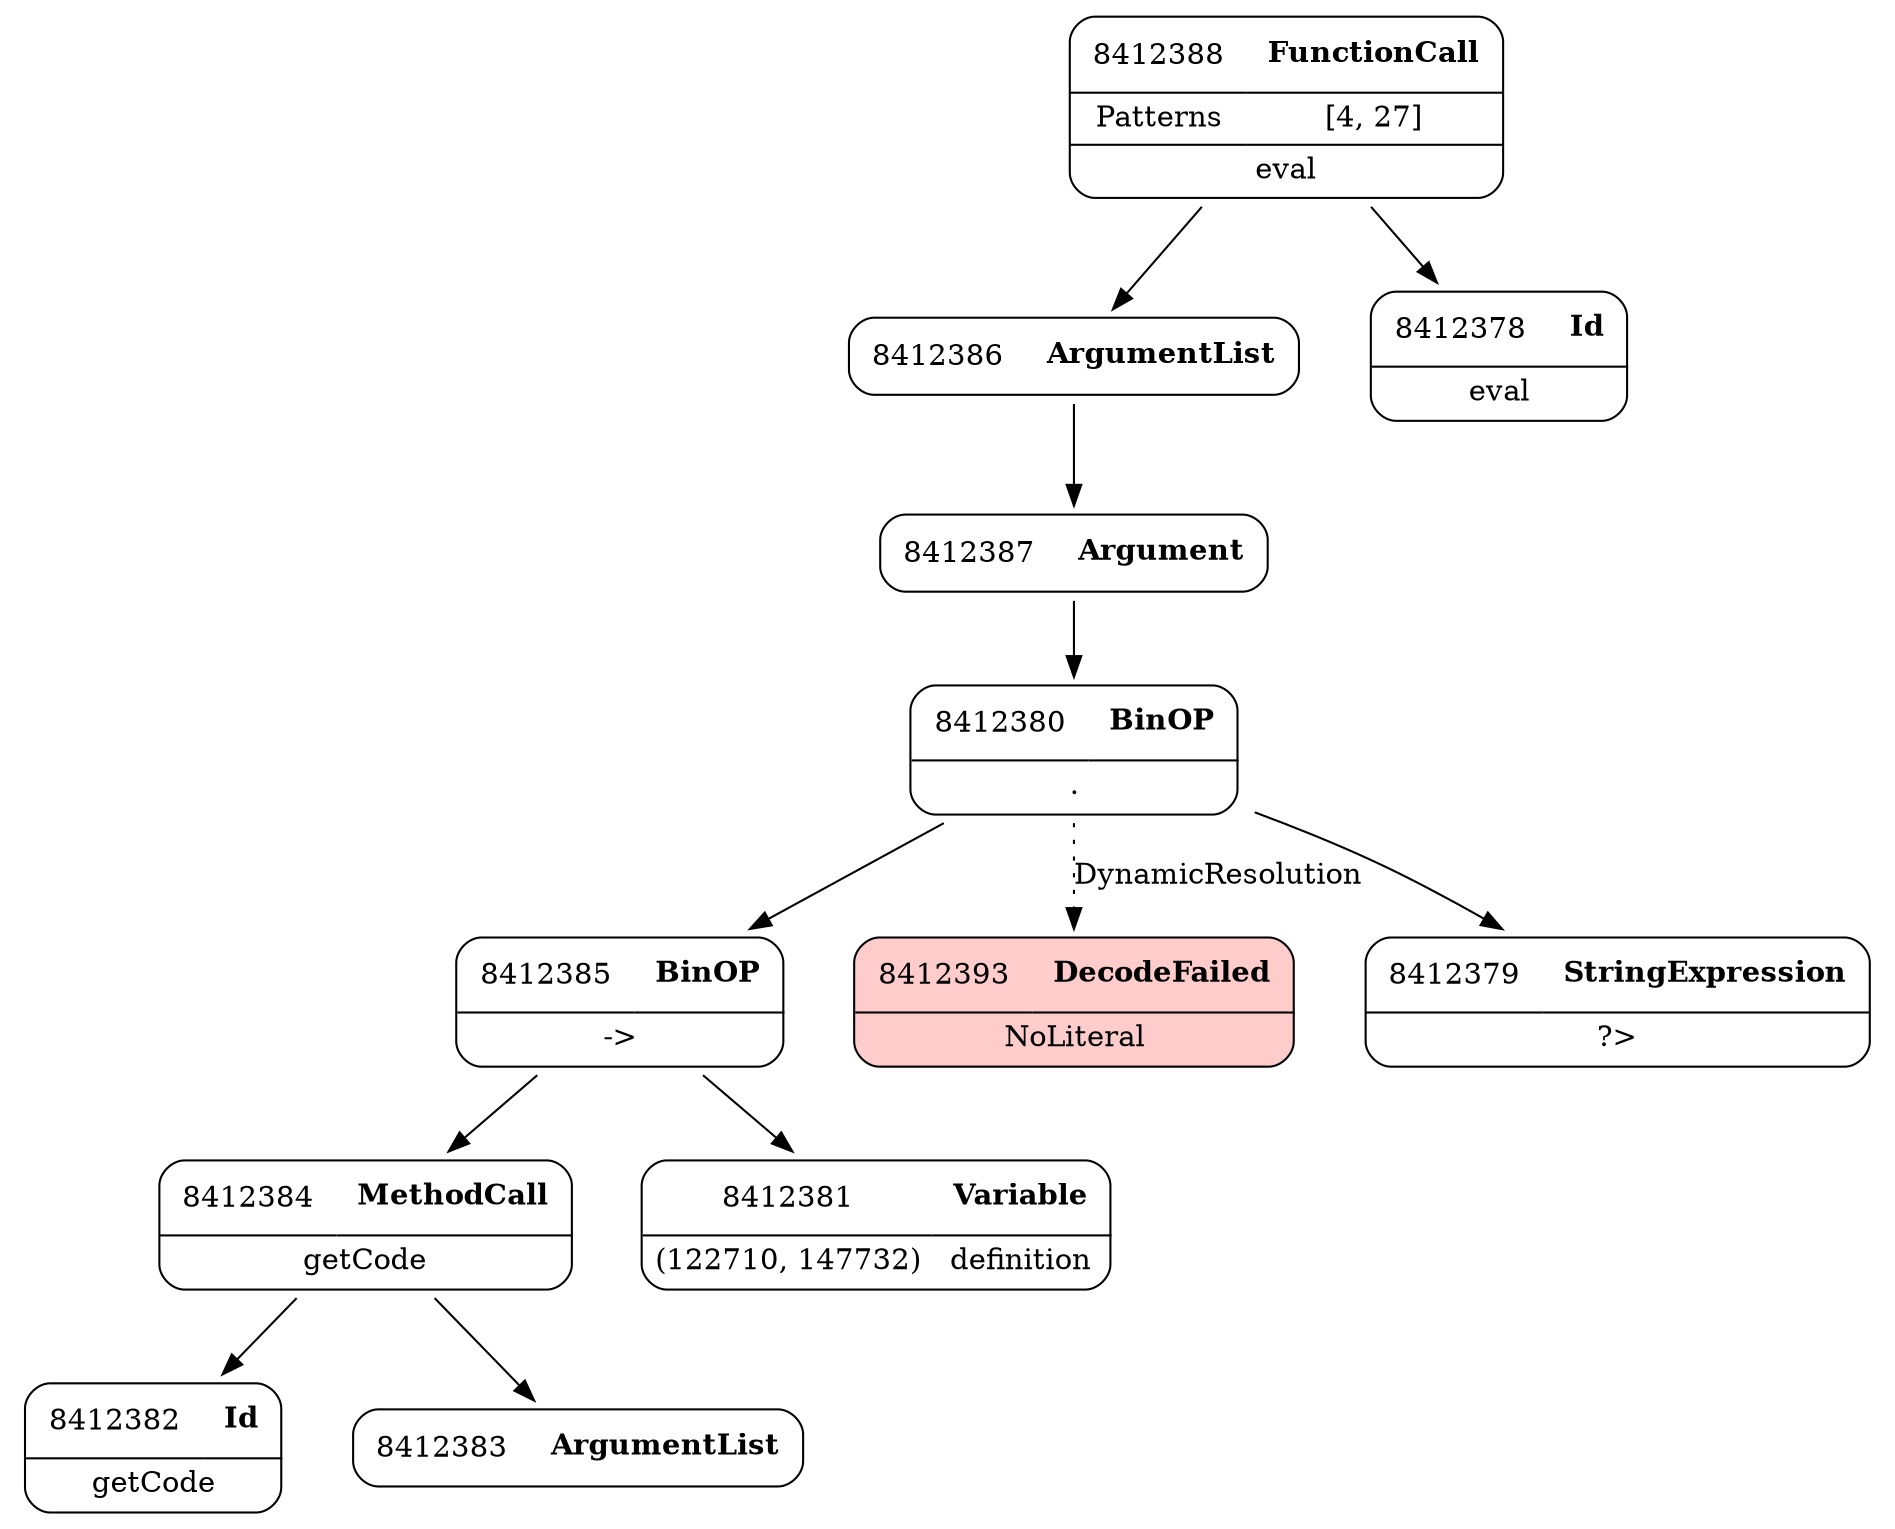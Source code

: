 digraph ast {
node [shape=none];
8412384 [label=<<TABLE border='1' cellspacing='0' cellpadding='10' style='rounded' ><TR><TD border='0'>8412384</TD><TD border='0'><B>MethodCall</B></TD></TR><HR/><TR><TD border='0' cellpadding='5' colspan='2'>getCode</TD></TR></TABLE>>];
8412384 -> 8412382 [weight=2];
8412384 -> 8412383 [weight=2];
8412385 [label=<<TABLE border='1' cellspacing='0' cellpadding='10' style='rounded' ><TR><TD border='0'>8412385</TD><TD border='0'><B>BinOP</B></TD></TR><HR/><TR><TD border='0' cellpadding='5' colspan='2'>-&gt;</TD></TR></TABLE>>];
8412385 -> 8412381 [weight=2];
8412385 -> 8412384 [weight=2];
8412386 [label=<<TABLE border='1' cellspacing='0' cellpadding='10' style='rounded' ><TR><TD border='0'>8412386</TD><TD border='0'><B>ArgumentList</B></TD></TR></TABLE>>];
8412386 -> 8412387 [weight=2];
8412387 [label=<<TABLE border='1' cellspacing='0' cellpadding='10' style='rounded' ><TR><TD border='0'>8412387</TD><TD border='0'><B>Argument</B></TD></TR></TABLE>>];
8412387 -> 8412380 [weight=2];
8412388 [label=<<TABLE border='1' cellspacing='0' cellpadding='10' style='rounded' ><TR><TD border='0'>8412388</TD><TD border='0'><B>FunctionCall</B></TD></TR><HR/><TR><TD border='0' cellpadding='5'>Patterns</TD><TD border='0' cellpadding='5'>[4, 27]</TD></TR><HR/><TR><TD border='0' cellpadding='5' colspan='2'>eval</TD></TR></TABLE>>];
8412388 -> 8412378 [weight=2];
8412388 -> 8412386 [weight=2];
8412393 [label=<<TABLE border='1' cellspacing='0' cellpadding='10' style='rounded' bgcolor='#FFCCCC' ><TR><TD border='0'>8412393</TD><TD border='0'><B>DecodeFailed</B></TD></TR><HR/><TR><TD border='0' cellpadding='5' colspan='2'>NoLiteral</TD></TR></TABLE>>];
8412378 [label=<<TABLE border='1' cellspacing='0' cellpadding='10' style='rounded' ><TR><TD border='0'>8412378</TD><TD border='0'><B>Id</B></TD></TR><HR/><TR><TD border='0' cellpadding='5' colspan='2'>eval</TD></TR></TABLE>>];
8412379 [label=<<TABLE border='1' cellspacing='0' cellpadding='10' style='rounded' ><TR><TD border='0'>8412379</TD><TD border='0'><B>StringExpression</B></TD></TR><HR/><TR><TD border='0' cellpadding='5' colspan='2'>?&gt;</TD></TR></TABLE>>];
8412380 [label=<<TABLE border='1' cellspacing='0' cellpadding='10' style='rounded' ><TR><TD border='0'>8412380</TD><TD border='0'><B>BinOP</B></TD></TR><HR/><TR><TD border='0' cellpadding='5' colspan='2'>.</TD></TR></TABLE>>];
8412380 -> 8412379 [weight=2];
8412380 -> 8412385 [weight=2];
8412380 -> 8412393 [style=dotted,label=DynamicResolution];
8412381 [label=<<TABLE border='1' cellspacing='0' cellpadding='10' style='rounded' ><TR><TD border='0'>8412381</TD><TD border='0'><B>Variable</B></TD></TR><HR/><TR><TD border='0' cellpadding='5'>(122710, 147732)</TD><TD border='0' cellpadding='5'>definition</TD></TR></TABLE>>];
8412382 [label=<<TABLE border='1' cellspacing='0' cellpadding='10' style='rounded' ><TR><TD border='0'>8412382</TD><TD border='0'><B>Id</B></TD></TR><HR/><TR><TD border='0' cellpadding='5' colspan='2'>getCode</TD></TR></TABLE>>];
8412383 [label=<<TABLE border='1' cellspacing='0' cellpadding='10' style='rounded' ><TR><TD border='0'>8412383</TD><TD border='0'><B>ArgumentList</B></TD></TR></TABLE>>];
}
